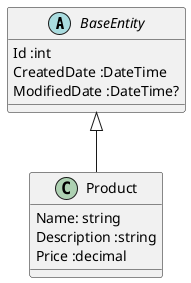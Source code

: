 @startuml "customerapi classes"

abstract class BaseEntity
{
    Id :int
    CreatedDate :DateTime
    ModifiedDate :DateTime?
}

class Product
{
    Name: string
    Description :string
    Price :decimal
}

BaseEntity <|-- Product

@enduml